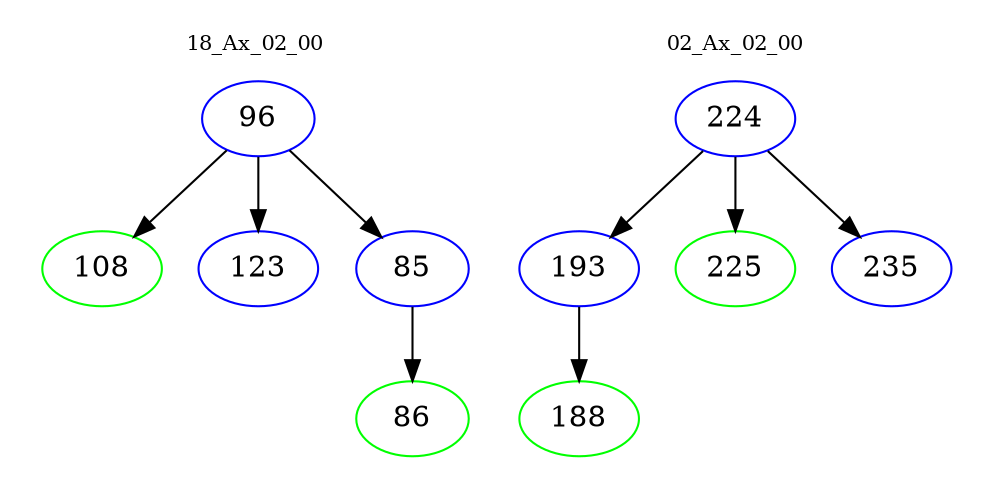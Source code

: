 digraph{
subgraph cluster_0 {
color = white
label = "18_Ax_02_00";
fontsize=10;
T0_96 [label="96", color="blue"]
T0_96 -> T0_108 [color="black"]
T0_108 [label="108", color="green"]
T0_96 -> T0_123 [color="black"]
T0_123 [label="123", color="blue"]
T0_96 -> T0_85 [color="black"]
T0_85 [label="85", color="blue"]
T0_85 -> T0_86 [color="black"]
T0_86 [label="86", color="green"]
}
subgraph cluster_1 {
color = white
label = "02_Ax_02_00";
fontsize=10;
T1_224 [label="224", color="blue"]
T1_224 -> T1_193 [color="black"]
T1_193 [label="193", color="blue"]
T1_193 -> T1_188 [color="black"]
T1_188 [label="188", color="green"]
T1_224 -> T1_225 [color="black"]
T1_225 [label="225", color="green"]
T1_224 -> T1_235 [color="black"]
T1_235 [label="235", color="blue"]
}
}
